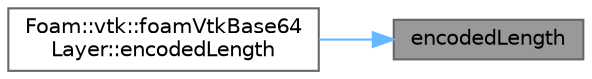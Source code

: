 digraph "encodedLength"
{
 // LATEX_PDF_SIZE
  bgcolor="transparent";
  edge [fontname=Helvetica,fontsize=10,labelfontname=Helvetica,labelfontsize=10];
  node [fontname=Helvetica,fontsize=10,shape=box,height=0.2,width=0.4];
  rankdir="RL";
  Node1 [id="Node000001",label="encodedLength",height=0.2,width=0.4,color="gray40", fillcolor="grey60", style="filled", fontcolor="black",tooltip=" "];
  Node1 -> Node2 [id="edge1_Node000001_Node000002",dir="back",color="steelblue1",style="solid",tooltip=" "];
  Node2 [id="Node000002",label="Foam::vtk::foamVtkBase64\lLayer::encodedLength",height=0.2,width=0.4,color="grey40", fillcolor="white", style="filled",URL="$classFoam_1_1vtk_1_1foamVtkBase64Layer.html#af16aa6d38490839c43588a2d3a2dacaa",tooltip=" "];
}
